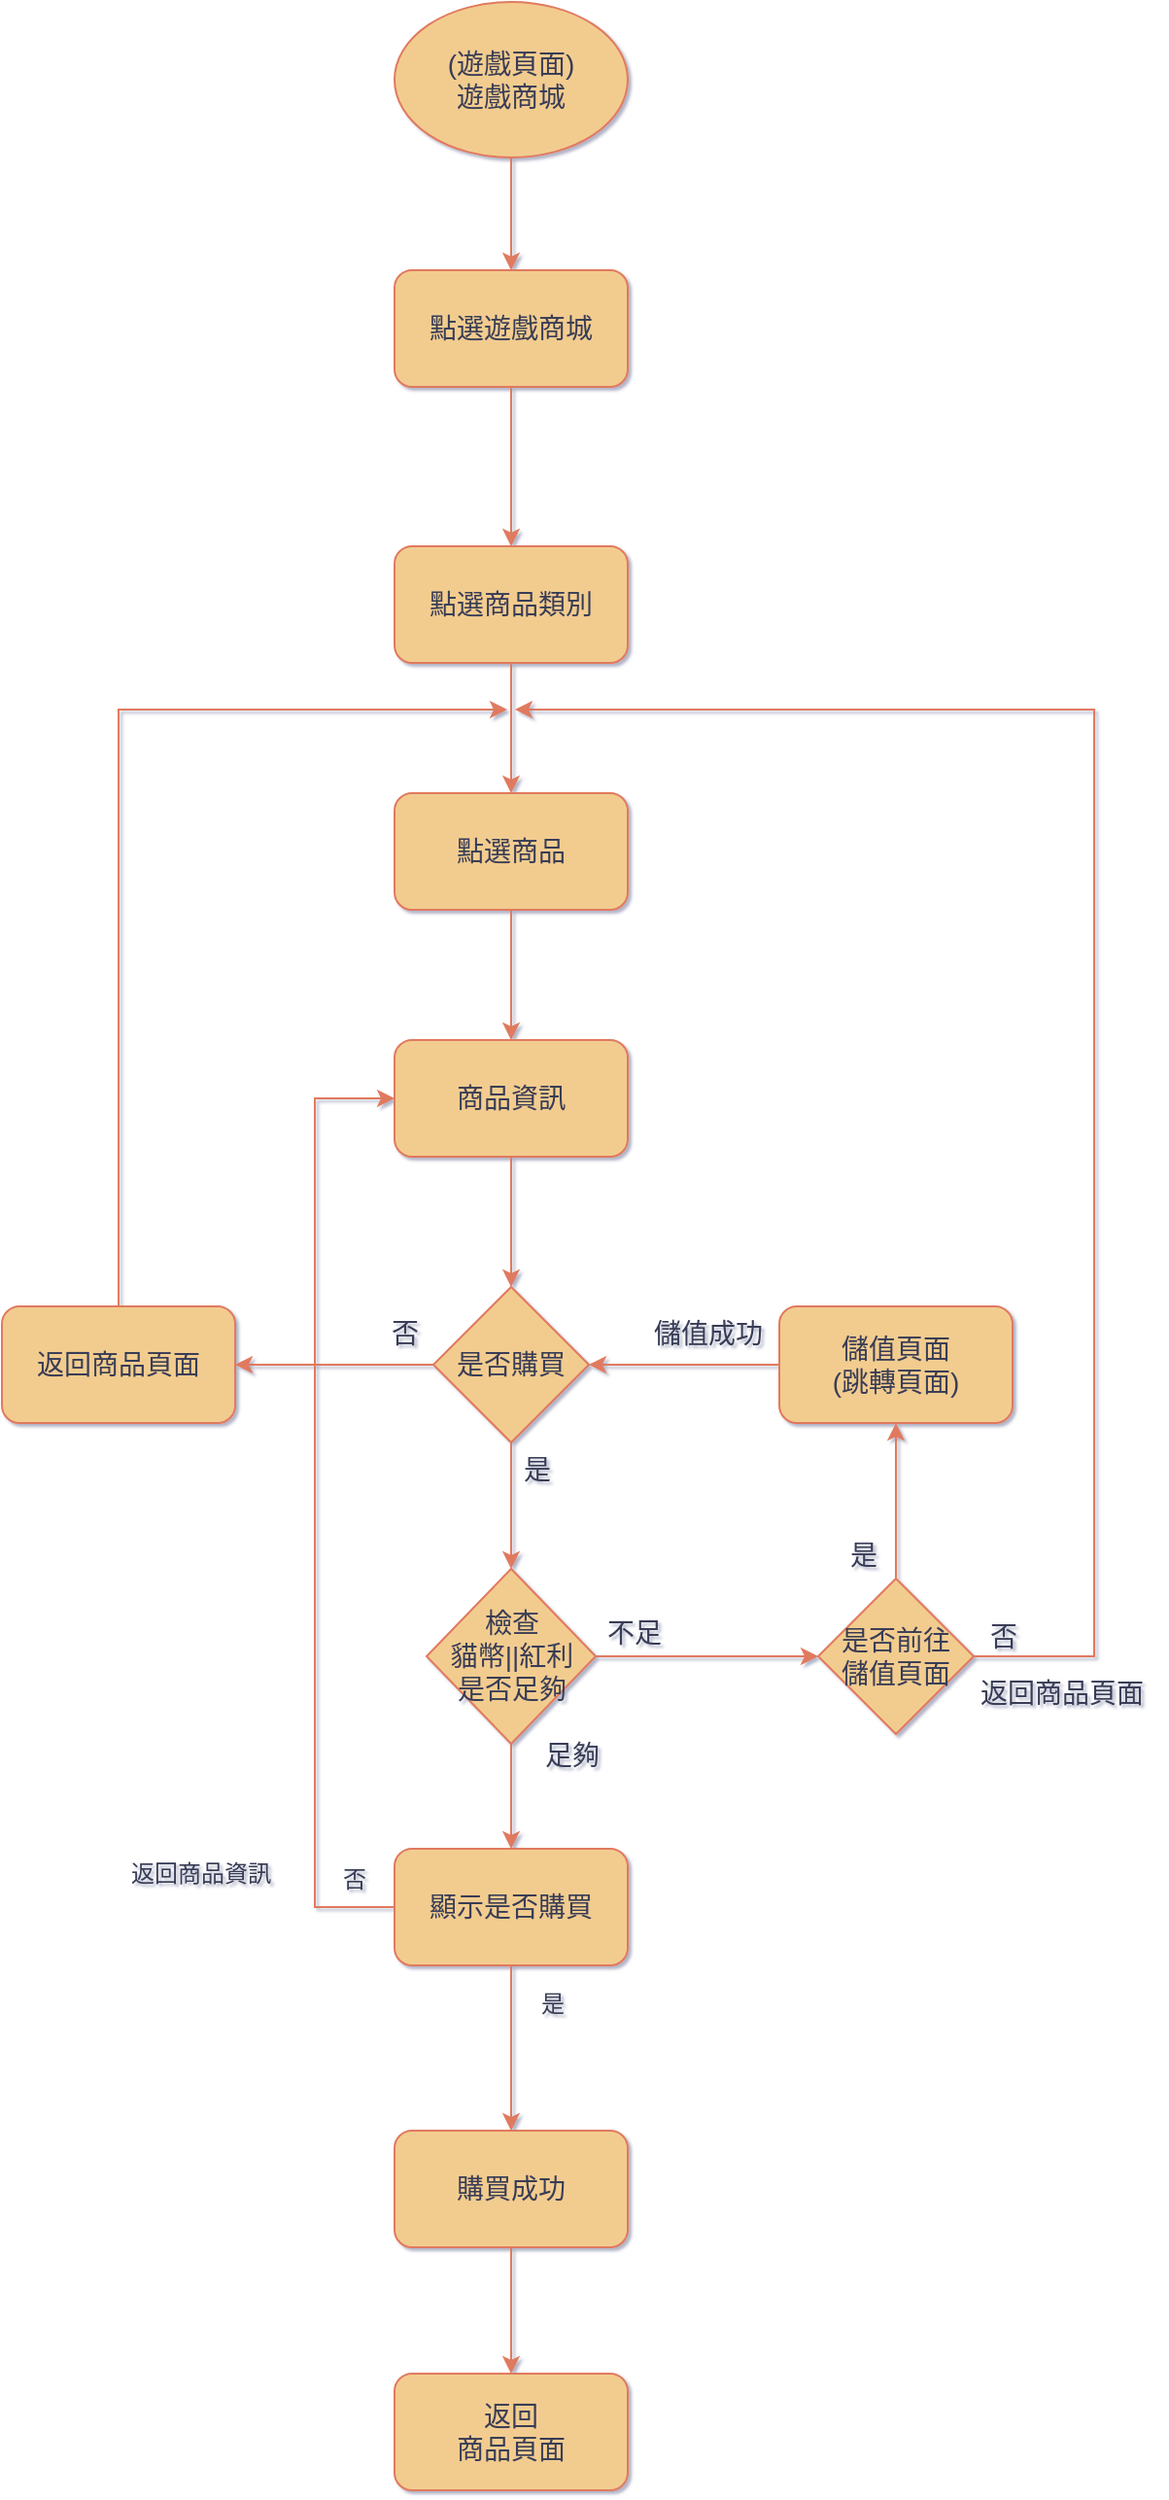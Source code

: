 <mxfile version="21.4.0" type="device">
  <diagram name="第 1 页" id="DadUS3m5WDWGw4eVyB-I">
    <mxGraphModel dx="794" dy="852" grid="0" gridSize="10" guides="1" tooltips="1" connect="1" arrows="1" fold="1" page="0" pageScale="1" pageWidth="1654" pageHeight="2336" background="#ffffff" math="0" shadow="1">
      <root>
        <mxCell id="0" />
        <mxCell id="1" parent="0" />
        <mxCell id="VSVzlMASdvSxMeBffqzW-4" style="edgeStyle=orthogonalEdgeStyle;rounded=0;orthogonalLoop=1;jettySize=auto;html=1;strokeColor=#E07A5F;fontColor=default;fillColor=#F2CC8F;exitX=0.5;exitY=1;exitDx=0;exitDy=0;labelBackgroundColor=none;fontSize=14;" parent="1" source="VSVzlMASdvSxMeBffqzW-15" target="VSVzlMASdvSxMeBffqzW-3" edge="1">
          <mxGeometry relative="1" as="geometry">
            <mxPoint x="362" y="221.0" as="sourcePoint" />
          </mxGeometry>
        </mxCell>
        <mxCell id="VSVzlMASdvSxMeBffqzW-6" style="edgeStyle=orthogonalEdgeStyle;rounded=0;orthogonalLoop=1;jettySize=auto;html=1;entryX=0.5;entryY=0;entryDx=0;entryDy=0;strokeColor=#E07A5F;fontColor=default;fillColor=#F2CC8F;labelBackgroundColor=none;fontSize=14;" parent="1" source="VSVzlMASdvSxMeBffqzW-3" target="VSVzlMASdvSxMeBffqzW-5" edge="1">
          <mxGeometry relative="1" as="geometry" />
        </mxCell>
        <mxCell id="VSVzlMASdvSxMeBffqzW-3" value="點選商品" style="rounded=1;whiteSpace=wrap;html=1;strokeColor=#E07A5F;fontColor=#393C56;fillColor=#F2CC8F;labelBackgroundColor=none;fontSize=14;" parent="1" vertex="1">
          <mxGeometry x="302" y="288" width="120" height="60" as="geometry" />
        </mxCell>
        <mxCell id="VSVzlMASdvSxMeBffqzW-11" style="edgeStyle=orthogonalEdgeStyle;rounded=0;orthogonalLoop=1;jettySize=auto;html=1;entryX=0.5;entryY=0;entryDx=0;entryDy=0;strokeColor=#E07A5F;fontColor=default;fillColor=#F2CC8F;labelBackgroundColor=none;fontSize=14;" parent="1" source="VSVzlMASdvSxMeBffqzW-5" target="VSVzlMASdvSxMeBffqzW-9" edge="1">
          <mxGeometry relative="1" as="geometry" />
        </mxCell>
        <mxCell id="VSVzlMASdvSxMeBffqzW-5" value="商品資訊" style="rounded=1;whiteSpace=wrap;html=1;strokeColor=#E07A5F;fontColor=#393C56;fillColor=#F2CC8F;labelBackgroundColor=none;fontSize=14;" parent="1" vertex="1">
          <mxGeometry x="302" y="415" width="120" height="60" as="geometry" />
        </mxCell>
        <mxCell id="j6bFGi_na3MdOzKl7Wb8-4" style="edgeStyle=orthogonalEdgeStyle;rounded=0;orthogonalLoop=1;jettySize=auto;html=1;entryX=0.5;entryY=0;entryDx=0;entryDy=0;strokeColor=#E07A5F;fontColor=default;fillColor=#F2CC8F;fontSize=14;labelBackgroundColor=none;" parent="1" source="VSVzlMASdvSxMeBffqzW-9" target="j6bFGi_na3MdOzKl7Wb8-3" edge="1">
          <mxGeometry relative="1" as="geometry" />
        </mxCell>
        <mxCell id="j6bFGi_na3MdOzKl7Wb8-8" style="edgeStyle=orthogonalEdgeStyle;rounded=0;orthogonalLoop=1;jettySize=auto;html=1;entryX=1;entryY=0.5;entryDx=0;entryDy=0;strokeColor=#E07A5F;fontColor=default;fillColor=#F2CC8F;fontSize=14;labelBackgroundColor=none;" parent="1" source="VSVzlMASdvSxMeBffqzW-9" target="j6bFGi_na3MdOzKl7Wb8-5" edge="1">
          <mxGeometry relative="1" as="geometry" />
        </mxCell>
        <mxCell id="VSVzlMASdvSxMeBffqzW-9" value="是否購買" style="rhombus;whiteSpace=wrap;html=1;strokeColor=#E07A5F;fontColor=#393C56;fillColor=#F2CC8F;labelBackgroundColor=none;fontSize=14;" parent="1" vertex="1">
          <mxGeometry x="322" y="542" width="80" height="80" as="geometry" />
        </mxCell>
        <mxCell id="VSVzlMASdvSxMeBffqzW-14" value="否" style="text;html=1;align=center;verticalAlign=middle;resizable=0;points=[];autosize=1;strokeColor=none;fillColor=none;fontColor=#393C56;labelBackgroundColor=none;fontSize=14;" parent="1" vertex="1">
          <mxGeometry x="291" y="551" width="32" height="29" as="geometry" />
        </mxCell>
        <mxCell id="VSVzlMASdvSxMeBffqzW-15" value="點選商品類別" style="rounded=1;whiteSpace=wrap;html=1;strokeColor=#E07A5F;fontColor=#393C56;fillColor=#F2CC8F;labelBackgroundColor=none;fontSize=14;" parent="1" vertex="1">
          <mxGeometry x="302" y="161" width="120" height="60" as="geometry" />
        </mxCell>
        <mxCell id="Xb6czfsXS9pWUBA8GhHC-11" style="edgeStyle=orthogonalEdgeStyle;rounded=0;orthogonalLoop=1;jettySize=auto;html=1;entryX=0.5;entryY=0;entryDx=0;entryDy=0;strokeColor=#E07A5F;fontColor=#393C56;fillColor=#F2CC8F;" edge="1" parent="1" source="VSVzlMASdvSxMeBffqzW-16" target="Xb6czfsXS9pWUBA8GhHC-10">
          <mxGeometry relative="1" as="geometry" />
        </mxCell>
        <mxCell id="VSVzlMASdvSxMeBffqzW-16" value="(遊戲頁面)&lt;br style=&quot;font-size: 14px;&quot;&gt;遊戲商城" style="ellipse;whiteSpace=wrap;html=1;labelBackgroundColor=none;fillColor=#F2CC8F;strokeColor=#E07A5F;fontColor=#393C56;fontSize=14;" parent="1" vertex="1">
          <mxGeometry x="302" y="-119" width="120" height="80" as="geometry" />
        </mxCell>
        <mxCell id="j6bFGi_na3MdOzKl7Wb8-2" value="是" style="text;html=1;align=center;verticalAlign=middle;resizable=0;points=[];autosize=1;strokeColor=none;fillColor=none;fontColor=#393C56;fontSize=14;labelBackgroundColor=none;" parent="1" vertex="1">
          <mxGeometry x="359" y="621" width="32" height="29" as="geometry" />
        </mxCell>
        <mxCell id="j6bFGi_na3MdOzKl7Wb8-7" style="edgeStyle=orthogonalEdgeStyle;rounded=0;orthogonalLoop=1;jettySize=auto;html=1;entryX=0;entryY=0.5;entryDx=0;entryDy=0;strokeColor=#E07A5F;fontColor=default;fillColor=#F2CC8F;fontSize=14;labelBackgroundColor=none;" parent="1" source="j6bFGi_na3MdOzKl7Wb8-3" target="j6bFGi_na3MdOzKl7Wb8-16" edge="1">
          <mxGeometry relative="1" as="geometry">
            <mxPoint x="500.0" y="732" as="targetPoint" />
          </mxGeometry>
        </mxCell>
        <mxCell id="Xb6czfsXS9pWUBA8GhHC-2" style="edgeStyle=orthogonalEdgeStyle;rounded=0;orthogonalLoop=1;jettySize=auto;html=1;entryX=0.5;entryY=0;entryDx=0;entryDy=0;labelBackgroundColor=none;strokeColor=#E07A5F;fontColor=default;" edge="1" parent="1" source="j6bFGi_na3MdOzKl7Wb8-3" target="Xb6czfsXS9pWUBA8GhHC-1">
          <mxGeometry relative="1" as="geometry" />
        </mxCell>
        <mxCell id="j6bFGi_na3MdOzKl7Wb8-3" value="檢查&lt;br&gt;貓幣||紅利&lt;br style=&quot;font-size: 14px;&quot;&gt;是否足夠" style="rhombus;whiteSpace=wrap;html=1;strokeColor=#E07A5F;fontColor=#393C56;fillColor=#F2CC8F;fontSize=14;labelBackgroundColor=none;" parent="1" vertex="1">
          <mxGeometry x="318.5" y="687" width="87" height="90" as="geometry" />
        </mxCell>
        <mxCell id="j6bFGi_na3MdOzKl7Wb8-9" style="edgeStyle=orthogonalEdgeStyle;rounded=0;orthogonalLoop=1;jettySize=auto;html=1;strokeColor=#E07A5F;fontColor=default;fillColor=#F2CC8F;fontSize=14;labelBackgroundColor=none;" parent="1" source="j6bFGi_na3MdOzKl7Wb8-5" edge="1">
          <mxGeometry relative="1" as="geometry">
            <mxPoint x="360" y="245" as="targetPoint" />
            <Array as="points">
              <mxPoint x="160" y="245" />
            </Array>
          </mxGeometry>
        </mxCell>
        <mxCell id="j6bFGi_na3MdOzKl7Wb8-5" value="返回商品頁面" style="rounded=1;whiteSpace=wrap;html=1;strokeColor=#E07A5F;fontColor=#393C56;fillColor=#F2CC8F;fontSize=14;labelBackgroundColor=none;" parent="1" vertex="1">
          <mxGeometry x="100" y="552" width="120" height="60" as="geometry" />
        </mxCell>
        <mxCell id="j6bFGi_na3MdOzKl7Wb8-14" style="edgeStyle=orthogonalEdgeStyle;rounded=0;orthogonalLoop=1;jettySize=auto;html=1;strokeColor=#E07A5F;fontColor=default;fillColor=#F2CC8F;exitX=0.488;exitY=0.029;exitDx=0;exitDy=0;exitPerimeter=0;fontSize=14;labelBackgroundColor=none;" parent="1" source="j6bFGi_na3MdOzKl7Wb8-16" edge="1">
          <mxGeometry relative="1" as="geometry">
            <mxPoint x="364" y="245" as="targetPoint" />
            <mxPoint x="559.966" y="702" as="sourcePoint" />
            <Array as="points">
              <mxPoint x="559" y="732" />
              <mxPoint x="662" y="732" />
              <mxPoint x="662" y="245" />
            </Array>
          </mxGeometry>
        </mxCell>
        <mxCell id="j6bFGi_na3MdOzKl7Wb8-15" value="不足" style="text;html=1;align=center;verticalAlign=middle;resizable=0;points=[];autosize=1;strokeColor=none;fillColor=none;fontColor=#393C56;labelBackgroundColor=none;fontSize=14;" parent="1" vertex="1">
          <mxGeometry x="402" y="705" width="46" height="29" as="geometry" />
        </mxCell>
        <mxCell id="j6bFGi_na3MdOzKl7Wb8-26" value="" style="edgeStyle=orthogonalEdgeStyle;rounded=0;orthogonalLoop=1;jettySize=auto;html=1;strokeColor=#E07A5F;fontColor=default;fillColor=#F2CC8F;fontSize=14;labelBackgroundColor=none;" parent="1" source="j6bFGi_na3MdOzKl7Wb8-16" target="j6bFGi_na3MdOzKl7Wb8-25" edge="1">
          <mxGeometry relative="1" as="geometry" />
        </mxCell>
        <mxCell id="j6bFGi_na3MdOzKl7Wb8-16" value="是否前往&lt;br style=&quot;font-size: 14px;&quot;&gt;儲值頁面" style="rhombus;whiteSpace=wrap;html=1;strokeColor=#E07A5F;fontColor=#393C56;fillColor=#F2CC8F;fontSize=14;labelBackgroundColor=none;" parent="1" vertex="1">
          <mxGeometry x="520" y="692" width="80" height="80" as="geometry" />
        </mxCell>
        <mxCell id="j6bFGi_na3MdOzKl7Wb8-17" value="否" style="text;html=1;align=center;verticalAlign=middle;resizable=0;points=[];autosize=1;strokeColor=none;fillColor=none;fontColor=#393C56;fontSize=14;labelBackgroundColor=none;" parent="1" vertex="1">
          <mxGeometry x="599" y="707" width="32" height="29" as="geometry" />
        </mxCell>
        <mxCell id="j6bFGi_na3MdOzKl7Wb8-18" value="返回商品頁面" style="text;html=1;align=center;verticalAlign=middle;resizable=0;points=[];autosize=1;strokeColor=none;fillColor=none;fontColor=#393C56;labelBackgroundColor=none;fontSize=14;" parent="1" vertex="1">
          <mxGeometry x="594" y="736" width="102" height="29" as="geometry" />
        </mxCell>
        <mxCell id="j6bFGi_na3MdOzKl7Wb8-32" style="edgeStyle=orthogonalEdgeStyle;rounded=0;orthogonalLoop=1;jettySize=auto;html=1;entryX=0.5;entryY=0;entryDx=0;entryDy=0;strokeColor=#E07A5F;fontColor=default;fillColor=#F2CC8F;fontSize=14;labelBackgroundColor=none;" parent="1" source="j6bFGi_na3MdOzKl7Wb8-19" target="j6bFGi_na3MdOzKl7Wb8-31" edge="1">
          <mxGeometry relative="1" as="geometry" />
        </mxCell>
        <mxCell id="j6bFGi_na3MdOzKl7Wb8-19" value="購買成功" style="rounded=1;whiteSpace=wrap;html=1;strokeColor=#E07A5F;fontColor=#393C56;fillColor=#F2CC8F;fontSize=14;labelBackgroundColor=none;" parent="1" vertex="1">
          <mxGeometry x="302" y="976" width="120" height="60" as="geometry" />
        </mxCell>
        <mxCell id="j6bFGi_na3MdOzKl7Wb8-21" value="足夠" style="text;html=1;align=center;verticalAlign=middle;resizable=0;points=[];autosize=1;strokeColor=none;fillColor=none;fontColor=#393C56;fontSize=14;labelBackgroundColor=none;" parent="1" vertex="1">
          <mxGeometry x="370" y="768" width="46" height="29" as="geometry" />
        </mxCell>
        <mxCell id="j6bFGi_na3MdOzKl7Wb8-28" style="edgeStyle=orthogonalEdgeStyle;rounded=0;orthogonalLoop=1;jettySize=auto;html=1;entryX=1;entryY=0.5;entryDx=0;entryDy=0;strokeColor=#E07A5F;fontColor=default;fillColor=#F2CC8F;fontSize=14;labelBackgroundColor=none;" parent="1" source="j6bFGi_na3MdOzKl7Wb8-25" target="VSVzlMASdvSxMeBffqzW-9" edge="1">
          <mxGeometry relative="1" as="geometry" />
        </mxCell>
        <mxCell id="j6bFGi_na3MdOzKl7Wb8-25" value="儲值頁面&lt;br style=&quot;font-size: 14px;&quot;&gt;(跳轉頁面)" style="rounded=1;whiteSpace=wrap;html=1;fillColor=#F2CC8F;strokeColor=#E07A5F;fontColor=#393C56;fontSize=14;labelBackgroundColor=none;" parent="1" vertex="1">
          <mxGeometry x="500" y="552" width="120" height="60" as="geometry" />
        </mxCell>
        <mxCell id="j6bFGi_na3MdOzKl7Wb8-29" value="儲值成功" style="text;html=1;align=center;verticalAlign=middle;resizable=0;points=[];autosize=1;strokeColor=none;fillColor=none;fontColor=#393C56;fontSize=14;labelBackgroundColor=none;" parent="1" vertex="1">
          <mxGeometry x="426" y="551" width="74" height="29" as="geometry" />
        </mxCell>
        <mxCell id="j6bFGi_na3MdOzKl7Wb8-30" value="是" style="text;html=1;align=center;verticalAlign=middle;resizable=0;points=[];autosize=1;strokeColor=none;fillColor=none;fontColor=#393C56;fontSize=14;labelBackgroundColor=none;" parent="1" vertex="1">
          <mxGeometry x="527" y="665" width="32" height="29" as="geometry" />
        </mxCell>
        <mxCell id="j6bFGi_na3MdOzKl7Wb8-31" value="返回&lt;br&gt;商品頁面" style="rounded=1;whiteSpace=wrap;html=1;strokeColor=#E07A5F;fontColor=#393C56;fillColor=#F2CC8F;fontSize=14;labelBackgroundColor=none;" parent="1" vertex="1">
          <mxGeometry x="302" y="1101" width="120" height="60" as="geometry" />
        </mxCell>
        <mxCell id="Xb6czfsXS9pWUBA8GhHC-3" style="edgeStyle=orthogonalEdgeStyle;rounded=0;orthogonalLoop=1;jettySize=auto;html=1;entryX=0.5;entryY=0;entryDx=0;entryDy=0;labelBackgroundColor=none;strokeColor=#E07A5F;fontColor=default;" edge="1" parent="1" source="Xb6czfsXS9pWUBA8GhHC-1" target="j6bFGi_na3MdOzKl7Wb8-19">
          <mxGeometry relative="1" as="geometry" />
        </mxCell>
        <mxCell id="Xb6czfsXS9pWUBA8GhHC-1" value="顯示是否購買" style="rounded=1;whiteSpace=wrap;html=1;strokeColor=#E07A5F;fontColor=#393C56;fillColor=#F2CC8F;fontSize=14;labelBackgroundColor=none;" vertex="1" parent="1">
          <mxGeometry x="302" y="831" width="120" height="60" as="geometry" />
        </mxCell>
        <mxCell id="Xb6czfsXS9pWUBA8GhHC-4" value="是" style="text;html=1;align=center;verticalAlign=middle;resizable=0;points=[];autosize=1;strokeColor=none;fillColor=none;labelBackgroundColor=none;fontColor=#393C56;" vertex="1" parent="1">
          <mxGeometry x="368" y="898" width="30" height="26" as="geometry" />
        </mxCell>
        <mxCell id="Xb6czfsXS9pWUBA8GhHC-7" value="返回商品資訊" style="text;html=1;align=center;verticalAlign=middle;resizable=0;points=[];autosize=1;strokeColor=none;fillColor=none;labelBackgroundColor=none;fontColor=#393C56;" vertex="1" parent="1">
          <mxGeometry x="157" y="831" width="90" height="26" as="geometry" />
        </mxCell>
        <mxCell id="Xb6czfsXS9pWUBA8GhHC-8" value="否" style="text;html=1;align=center;verticalAlign=middle;resizable=0;points=[];autosize=1;strokeColor=none;fillColor=none;labelBackgroundColor=none;fontColor=#393C56;" vertex="1" parent="1">
          <mxGeometry x="266" y="834" width="30" height="26" as="geometry" />
        </mxCell>
        <mxCell id="Xb6czfsXS9pWUBA8GhHC-6" style="edgeStyle=orthogonalEdgeStyle;rounded=0;orthogonalLoop=1;jettySize=auto;html=1;entryX=0;entryY=0.5;entryDx=0;entryDy=0;labelBackgroundColor=none;strokeColor=#E07A5F;fontColor=default;" edge="1" parent="1" source="Xb6czfsXS9pWUBA8GhHC-1" target="VSVzlMASdvSxMeBffqzW-5">
          <mxGeometry relative="1" as="geometry">
            <Array as="points">
              <mxPoint x="261" y="861" />
              <mxPoint x="261" y="445" />
            </Array>
          </mxGeometry>
        </mxCell>
        <mxCell id="Xb6czfsXS9pWUBA8GhHC-12" style="edgeStyle=orthogonalEdgeStyle;rounded=0;orthogonalLoop=1;jettySize=auto;html=1;entryX=0.5;entryY=0;entryDx=0;entryDy=0;strokeColor=#E07A5F;fontColor=#393C56;fillColor=#F2CC8F;" edge="1" parent="1" source="Xb6czfsXS9pWUBA8GhHC-10" target="VSVzlMASdvSxMeBffqzW-15">
          <mxGeometry relative="1" as="geometry" />
        </mxCell>
        <mxCell id="Xb6czfsXS9pWUBA8GhHC-10" value="點選遊戲商城" style="rounded=1;whiteSpace=wrap;html=1;strokeColor=#E07A5F;fontColor=#393C56;fillColor=#F2CC8F;labelBackgroundColor=none;fontSize=14;" vertex="1" parent="1">
          <mxGeometry x="302" y="19" width="120" height="60" as="geometry" />
        </mxCell>
      </root>
    </mxGraphModel>
  </diagram>
</mxfile>
